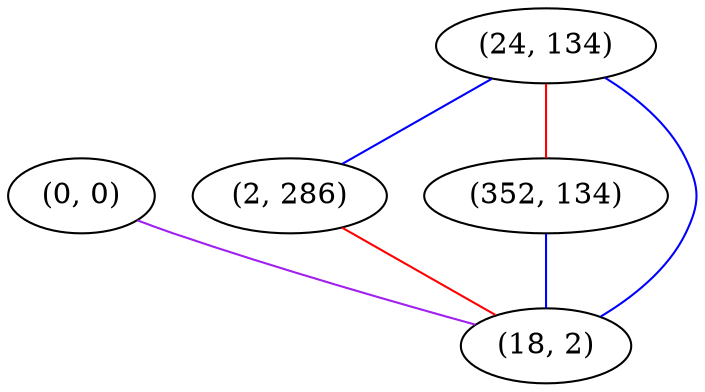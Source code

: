 graph "" {
"(0, 0)";
"(24, 134)";
"(2, 286)";
"(352, 134)";
"(18, 2)";
"(0, 0)" -- "(18, 2)"  [color=purple, key=0, weight=4];
"(24, 134)" -- "(352, 134)"  [color=red, key=0, weight=1];
"(24, 134)" -- "(2, 286)"  [color=blue, key=0, weight=3];
"(24, 134)" -- "(18, 2)"  [color=blue, key=0, weight=3];
"(2, 286)" -- "(18, 2)"  [color=red, key=0, weight=1];
"(352, 134)" -- "(18, 2)"  [color=blue, key=0, weight=3];
}
